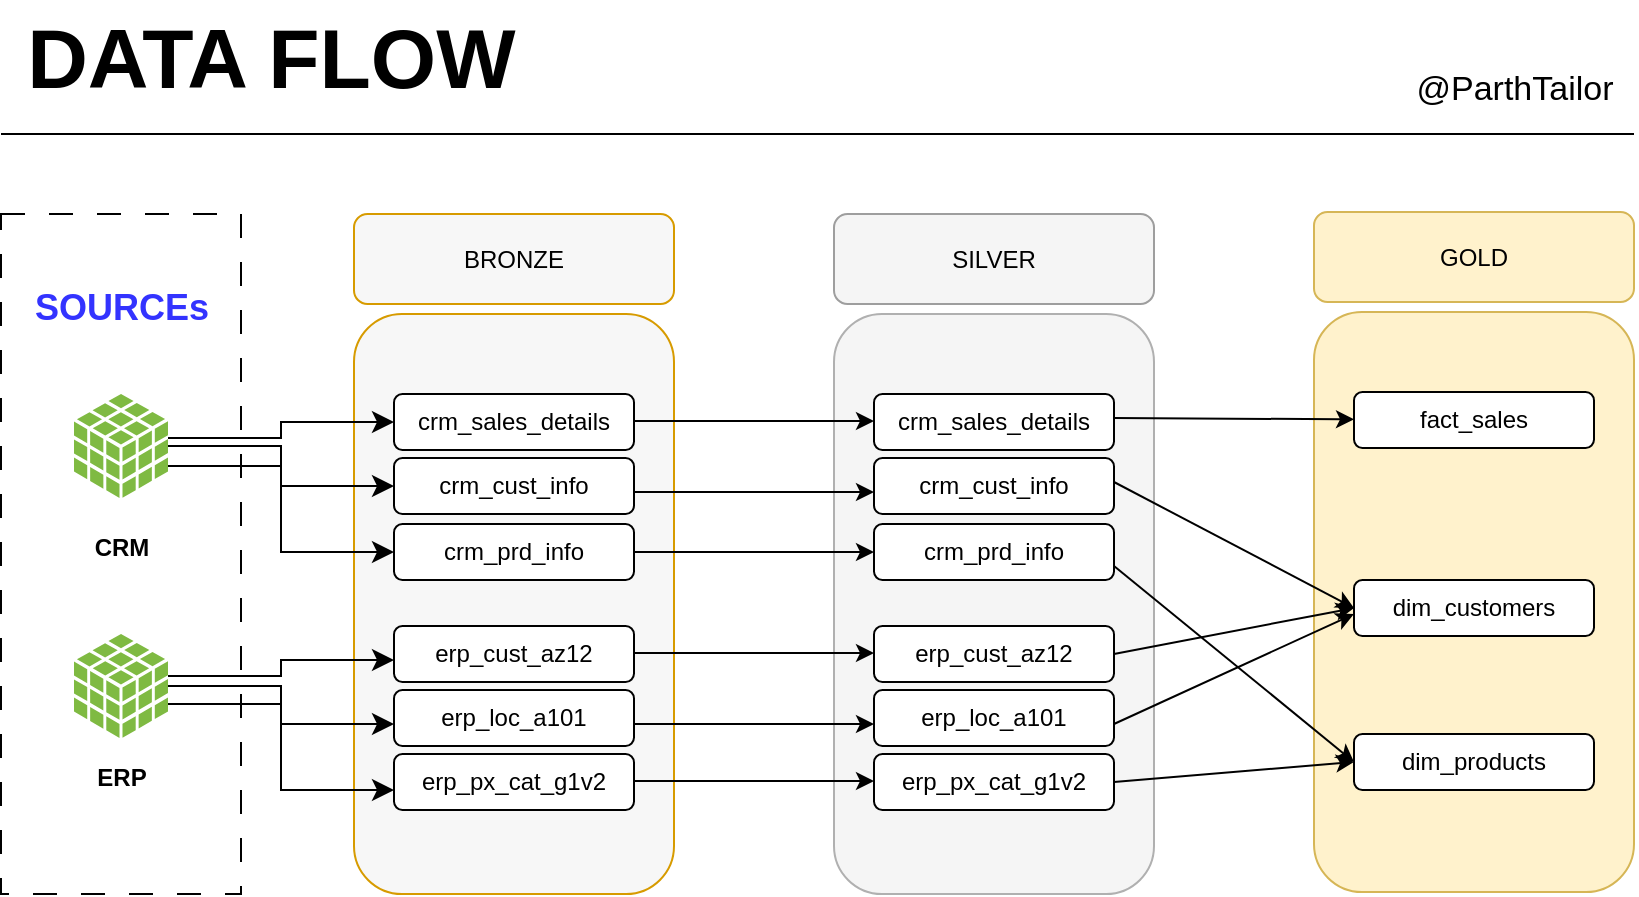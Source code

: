 <mxfile version="27.0.5">
  <diagram name="Page-1" id="qD4dpsAiRc_fLkRLtmph">
    <mxGraphModel dx="1042" dy="634" grid="1" gridSize="10" guides="1" tooltips="1" connect="1" arrows="1" fold="1" page="1" pageScale="1" pageWidth="1100" pageHeight="850" math="0" shadow="0">
      <root>
        <mxCell id="0" />
        <mxCell id="1" parent="0" />
        <mxCell id="merBDp5Z0AqTk0g_Nte9-1" value="&lt;b&gt;&lt;font style=&quot;font-size: 18px; color: rgb(51, 51, 255);&quot;&gt;SOURCEs&lt;/font&gt;&lt;/b&gt;&lt;div&gt;&lt;br&gt;&lt;/div&gt;&lt;div&gt;&lt;br&gt;&lt;/div&gt;&lt;div&gt;&lt;br&gt;&lt;/div&gt;&lt;div&gt;&lt;br&gt;&lt;/div&gt;&lt;div&gt;&lt;br&gt;&lt;/div&gt;&lt;div&gt;&lt;br&gt;&lt;/div&gt;&lt;div&gt;&lt;br&gt;&lt;/div&gt;&lt;div&gt;&lt;b&gt;CRM&lt;/b&gt;&lt;/div&gt;&lt;div&gt;&lt;br&gt;&lt;/div&gt;&lt;div&gt;&lt;br&gt;&lt;/div&gt;&lt;div&gt;&lt;br&gt;&lt;/div&gt;&lt;div&gt;&lt;br&gt;&lt;/div&gt;&lt;div&gt;&lt;br&gt;&lt;/div&gt;&lt;div&gt;&lt;br&gt;&lt;/div&gt;&lt;div&gt;&lt;br&gt;&lt;/div&gt;&lt;div&gt;&lt;b&gt;ERP&lt;/b&gt;&lt;/div&gt;&lt;div&gt;&lt;br&gt;&lt;/div&gt;" style="rounded=0;whiteSpace=wrap;html=1;dashed=1;dashPattern=12 12;" parent="1" vertex="1">
          <mxGeometry x="53.5" y="170" width="120" height="340" as="geometry" />
        </mxCell>
        <mxCell id="merBDp5Z0AqTk0g_Nte9-2" value="" style="sketch=0;shadow=0;dashed=0;html=1;strokeColor=none;labelPosition=center;verticalLabelPosition=bottom;verticalAlign=top;outlineConnect=0;align=center;shape=mxgraph.office.databases.database_cube;fillColor=#7FBA42;" parent="1" vertex="1">
          <mxGeometry x="90" y="380" width="47" height="52" as="geometry" />
        </mxCell>
        <mxCell id="merBDp5Z0AqTk0g_Nte9-3" value="" style="sketch=0;shadow=0;dashed=0;html=1;strokeColor=none;labelPosition=center;verticalLabelPosition=bottom;verticalAlign=top;outlineConnect=0;align=center;shape=mxgraph.office.databases.database_cube;fillColor=#7FBA42;" parent="1" vertex="1">
          <mxGeometry x="90" y="260" width="47" height="52" as="geometry" />
        </mxCell>
        <mxCell id="merBDp5Z0AqTk0g_Nte9-5" value="" style="rounded=1;whiteSpace=wrap;html=1;fillColor=light-dark(#f7f7f7, #36210a);strokeColor=#d79b00;" parent="1" vertex="1">
          <mxGeometry x="230" y="220" width="160" height="290" as="geometry" />
        </mxCell>
        <mxCell id="merBDp5Z0AqTk0g_Nte9-6" value="BRONZE" style="rounded=1;whiteSpace=wrap;html=1;fillColor=light-dark(#f7f7f7, #36210a);strokeColor=#d79b00;" parent="1" vertex="1">
          <mxGeometry x="230" y="170" width="160" height="45" as="geometry" />
        </mxCell>
        <mxCell id="merBDp5Z0AqTk0g_Nte9-7" value="crm_sales_details" style="rounded=1;whiteSpace=wrap;html=1;" parent="1" vertex="1">
          <mxGeometry x="250" y="260" width="120" height="28" as="geometry" />
        </mxCell>
        <mxCell id="merBDp5Z0AqTk0g_Nte9-8" value="crm_cust_info" style="rounded=1;whiteSpace=wrap;html=1;" parent="1" vertex="1">
          <mxGeometry x="250" y="292" width="120" height="28" as="geometry" />
        </mxCell>
        <mxCell id="merBDp5Z0AqTk0g_Nte9-9" value="erp_px_cat_g1v2" style="rounded=1;whiteSpace=wrap;html=1;" parent="1" vertex="1">
          <mxGeometry x="250" y="440" width="120" height="28" as="geometry" />
        </mxCell>
        <mxCell id="merBDp5Z0AqTk0g_Nte9-11" value="erp_cust_az12" style="rounded=1;whiteSpace=wrap;html=1;" parent="1" vertex="1">
          <mxGeometry x="250" y="376" width="120" height="28" as="geometry" />
        </mxCell>
        <mxCell id="merBDp5Z0AqTk0g_Nte9-12" value="erp_loc_a101" style="rounded=1;whiteSpace=wrap;html=1;" parent="1" vertex="1">
          <mxGeometry x="250" y="408" width="120" height="28" as="geometry" />
        </mxCell>
        <mxCell id="merBDp5Z0AqTk0g_Nte9-13" value="crm_prd_info" style="rounded=1;whiteSpace=wrap;html=1;" parent="1" vertex="1">
          <mxGeometry x="250" y="325" width="120" height="28" as="geometry" />
        </mxCell>
        <mxCell id="merBDp5Z0AqTk0g_Nte9-22" value="" style="rounded=1;whiteSpace=wrap;html=1;fillColor=#fff2cc;strokeColor=#d6b656;" parent="1" vertex="1">
          <mxGeometry x="710" y="219" width="160" height="290" as="geometry" />
        </mxCell>
        <mxCell id="merBDp5Z0AqTk0g_Nte9-23" value="GOLD" style="rounded=1;whiteSpace=wrap;html=1;fillColor=#fff2cc;strokeColor=#d6b656;" parent="1" vertex="1">
          <mxGeometry x="710" y="169" width="160" height="45" as="geometry" />
        </mxCell>
        <mxCell id="merBDp5Z0AqTk0g_Nte9-24" value="fact_sales" style="rounded=1;whiteSpace=wrap;html=1;" parent="1" vertex="1">
          <mxGeometry x="730" y="259" width="120" height="28" as="geometry" />
        </mxCell>
        <mxCell id="merBDp5Z0AqTk0g_Nte9-28" value="dim_products" style="rounded=1;whiteSpace=wrap;html=1;" parent="1" vertex="1">
          <mxGeometry x="730" y="430" width="120" height="28" as="geometry" />
        </mxCell>
        <mxCell id="merBDp5Z0AqTk0g_Nte9-29" value="dim_customers" style="rounded=1;whiteSpace=wrap;html=1;" parent="1" vertex="1">
          <mxGeometry x="730" y="353" width="120" height="28" as="geometry" />
        </mxCell>
        <mxCell id="merBDp5Z0AqTk0g_Nte9-30" value="" style="rounded=1;whiteSpace=wrap;html=1;" parent="1" vertex="1">
          <mxGeometry x="480" y="250" width="120" height="28" as="geometry" />
        </mxCell>
        <mxCell id="merBDp5Z0AqTk0g_Nte9-31" value="" style="rounded=1;whiteSpace=wrap;html=1;" parent="1" vertex="1">
          <mxGeometry x="480" y="282" width="120" height="28" as="geometry" />
        </mxCell>
        <mxCell id="merBDp5Z0AqTk0g_Nte9-32" value="" style="rounded=1;whiteSpace=wrap;html=1;" parent="1" vertex="1">
          <mxGeometry x="480" y="430" width="120" height="28" as="geometry" />
        </mxCell>
        <mxCell id="merBDp5Z0AqTk0g_Nte9-33" value="" style="rounded=1;whiteSpace=wrap;html=1;" parent="1" vertex="1">
          <mxGeometry x="480" y="366" width="120" height="28" as="geometry" />
        </mxCell>
        <mxCell id="merBDp5Z0AqTk0g_Nte9-34" value="" style="rounded=1;whiteSpace=wrap;html=1;" parent="1" vertex="1">
          <mxGeometry x="480" y="398" width="120" height="28" as="geometry" />
        </mxCell>
        <mxCell id="merBDp5Z0AqTk0g_Nte9-35" value="" style="rounded=1;whiteSpace=wrap;html=1;" parent="1" vertex="1">
          <mxGeometry x="480" y="315" width="120" height="28" as="geometry" />
        </mxCell>
        <mxCell id="merBDp5Z0AqTk0g_Nte9-36" value="" style="rounded=1;whiteSpace=wrap;html=1;fillColor=#f5f5f5;strokeColor=light-dark(#b0b0b0, #959595);gradientColor=none;" parent="1" vertex="1">
          <mxGeometry x="470" y="220" width="160" height="290" as="geometry" />
        </mxCell>
        <mxCell id="merBDp5Z0AqTk0g_Nte9-37" value="SILVER" style="rounded=1;whiteSpace=wrap;html=1;fillColor=#f5f5f5;strokeColor=light-dark(#9e9e9e, #959595);gradientColor=none;" parent="1" vertex="1">
          <mxGeometry x="470" y="170" width="160" height="45" as="geometry" />
        </mxCell>
        <mxCell id="merBDp5Z0AqTk0g_Nte9-38" value="crm_sales_details" style="rounded=1;whiteSpace=wrap;html=1;" parent="1" vertex="1">
          <mxGeometry x="490" y="260" width="120" height="28" as="geometry" />
        </mxCell>
        <mxCell id="merBDp5Z0AqTk0g_Nte9-39" value="crm_cust_info" style="rounded=1;whiteSpace=wrap;html=1;" parent="1" vertex="1">
          <mxGeometry x="490" y="292" width="120" height="28" as="geometry" />
        </mxCell>
        <mxCell id="merBDp5Z0AqTk0g_Nte9-40" value="erp_px_cat_g1v2" style="rounded=1;whiteSpace=wrap;html=1;" parent="1" vertex="1">
          <mxGeometry x="490" y="440" width="120" height="28" as="geometry" />
        </mxCell>
        <mxCell id="merBDp5Z0AqTk0g_Nte9-41" value="erp_cust_az12" style="rounded=1;whiteSpace=wrap;html=1;" parent="1" vertex="1">
          <mxGeometry x="490" y="376" width="120" height="28" as="geometry" />
        </mxCell>
        <mxCell id="merBDp5Z0AqTk0g_Nte9-42" value="erp_loc_a101" style="rounded=1;whiteSpace=wrap;html=1;" parent="1" vertex="1">
          <mxGeometry x="490" y="408" width="120" height="28" as="geometry" />
        </mxCell>
        <mxCell id="merBDp5Z0AqTk0g_Nte9-43" value="crm_prd_info" style="rounded=1;whiteSpace=wrap;html=1;" parent="1" vertex="1">
          <mxGeometry x="490" y="325" width="120" height="28" as="geometry" />
        </mxCell>
        <mxCell id="merBDp5Z0AqTk0g_Nte9-44" value="" style="endArrow=classic;html=1;rounded=0;exitX=1;exitY=0.5;exitDx=0;exitDy=0;entryX=0;entryY=0.5;entryDx=0;entryDy=0;" parent="1" source="merBDp5Z0AqTk0g_Nte9-40" target="merBDp5Z0AqTk0g_Nte9-28" edge="1">
          <mxGeometry width="50" height="50" relative="1" as="geometry">
            <mxPoint x="690" y="460" as="sourcePoint" />
            <mxPoint x="740" y="410" as="targetPoint" />
          </mxGeometry>
        </mxCell>
        <mxCell id="merBDp5Z0AqTk0g_Nte9-45" value="" style="endArrow=classic;html=1;rounded=0;exitX=1;exitY=0.75;exitDx=0;exitDy=0;entryX=0;entryY=0.5;entryDx=0;entryDy=0;" parent="1" source="merBDp5Z0AqTk0g_Nte9-43" target="merBDp5Z0AqTk0g_Nte9-28" edge="1">
          <mxGeometry width="50" height="50" relative="1" as="geometry">
            <mxPoint x="620" y="464" as="sourcePoint" />
            <mxPoint x="730" y="440" as="targetPoint" />
          </mxGeometry>
        </mxCell>
        <mxCell id="merBDp5Z0AqTk0g_Nte9-46" value="" style="endArrow=classic;html=1;rounded=0;exitX=1;exitY=0.75;exitDx=0;exitDy=0;" parent="1" edge="1">
          <mxGeometry width="50" height="50" relative="1" as="geometry">
            <mxPoint x="610" y="304" as="sourcePoint" />
            <mxPoint x="730" y="367" as="targetPoint" />
          </mxGeometry>
        </mxCell>
        <mxCell id="merBDp5Z0AqTk0g_Nte9-47" value="" style="endArrow=classic;html=1;rounded=0;exitX=1;exitY=0.75;exitDx=0;exitDy=0;entryX=0;entryY=0.5;entryDx=0;entryDy=0;" parent="1" target="merBDp5Z0AqTk0g_Nte9-29" edge="1">
          <mxGeometry width="50" height="50" relative="1" as="geometry">
            <mxPoint x="610" y="390" as="sourcePoint" />
            <mxPoint x="730" y="484" as="targetPoint" />
          </mxGeometry>
        </mxCell>
        <mxCell id="merBDp5Z0AqTk0g_Nte9-48" value="" style="endArrow=classic;html=1;rounded=0;exitX=1;exitY=0.75;exitDx=0;exitDy=0;" parent="1" edge="1">
          <mxGeometry width="50" height="50" relative="1" as="geometry">
            <mxPoint x="610" y="425" as="sourcePoint" />
            <mxPoint x="730" y="370" as="targetPoint" />
          </mxGeometry>
        </mxCell>
        <mxCell id="merBDp5Z0AqTk0g_Nte9-49" value="" style="endArrow=classic;html=1;rounded=0;exitX=1;exitY=0.75;exitDx=0;exitDy=0;" parent="1" target="merBDp5Z0AqTk0g_Nte9-24" edge="1">
          <mxGeometry width="50" height="50" relative="1" as="geometry">
            <mxPoint x="610" y="272" as="sourcePoint" />
            <mxPoint x="730" y="366" as="targetPoint" />
          </mxGeometry>
        </mxCell>
        <mxCell id="merBDp5Z0AqTk0g_Nte9-50" value="" style="endArrow=none;html=1;rounded=0;" parent="1" edge="1">
          <mxGeometry width="50" height="50" relative="1" as="geometry">
            <mxPoint x="53.5" y="130" as="sourcePoint" />
            <mxPoint x="870" y="130" as="targetPoint" />
          </mxGeometry>
        </mxCell>
        <mxCell id="merBDp5Z0AqTk0g_Nte9-51" value="" style="edgeStyle=elbowEdgeStyle;elbow=horizontal;endArrow=classic;html=1;curved=0;rounded=0;endSize=8;startSize=8;entryX=0;entryY=0.5;entryDx=0;entryDy=0;" parent="1" target="merBDp5Z0AqTk0g_Nte9-7" edge="1">
          <mxGeometry width="50" height="50" relative="1" as="geometry">
            <mxPoint x="137" y="282" as="sourcePoint" />
            <mxPoint x="187" y="232" as="targetPoint" />
          </mxGeometry>
        </mxCell>
        <mxCell id="merBDp5Z0AqTk0g_Nte9-52" value="" style="edgeStyle=elbowEdgeStyle;elbow=horizontal;endArrow=classic;html=1;curved=0;rounded=0;endSize=8;startSize=8;entryX=0;entryY=0.5;entryDx=0;entryDy=0;" parent="1" target="merBDp5Z0AqTk0g_Nte9-13" edge="1">
          <mxGeometry width="50" height="50" relative="1" as="geometry">
            <mxPoint x="137" y="296" as="sourcePoint" />
            <mxPoint x="250" y="288" as="targetPoint" />
          </mxGeometry>
        </mxCell>
        <mxCell id="merBDp5Z0AqTk0g_Nte9-53" value="" style="edgeStyle=elbowEdgeStyle;elbow=horizontal;endArrow=classic;html=1;curved=0;rounded=0;endSize=8;startSize=8;entryX=0;entryY=0.5;entryDx=0;entryDy=0;" parent="1" source="merBDp5Z0AqTk0g_Nte9-3" target="merBDp5Z0AqTk0g_Nte9-8" edge="1">
          <mxGeometry width="50" height="50" relative="1" as="geometry">
            <mxPoint x="140" y="290" as="sourcePoint" />
            <mxPoint x="243" y="287" as="targetPoint" />
          </mxGeometry>
        </mxCell>
        <mxCell id="merBDp5Z0AqTk0g_Nte9-54" value="" style="edgeStyle=elbowEdgeStyle;elbow=horizontal;endArrow=classic;html=1;curved=0;rounded=0;endSize=8;startSize=8;entryX=0;entryY=0.5;entryDx=0;entryDy=0;" parent="1" edge="1">
          <mxGeometry width="50" height="50" relative="1" as="geometry">
            <mxPoint x="137" y="401" as="sourcePoint" />
            <mxPoint x="250" y="393" as="targetPoint" />
          </mxGeometry>
        </mxCell>
        <mxCell id="merBDp5Z0AqTk0g_Nte9-55" value="" style="edgeStyle=elbowEdgeStyle;elbow=horizontal;endArrow=classic;html=1;curved=0;rounded=0;endSize=8;startSize=8;entryX=0;entryY=0.5;entryDx=0;entryDy=0;" parent="1" edge="1">
          <mxGeometry width="50" height="50" relative="1" as="geometry">
            <mxPoint x="137" y="415" as="sourcePoint" />
            <mxPoint x="250" y="458" as="targetPoint" />
          </mxGeometry>
        </mxCell>
        <mxCell id="merBDp5Z0AqTk0g_Nte9-56" value="" style="edgeStyle=elbowEdgeStyle;elbow=horizontal;endArrow=classic;html=1;curved=0;rounded=0;endSize=8;startSize=8;entryX=0;entryY=0.5;entryDx=0;entryDy=0;" parent="1" source="merBDp5Z0AqTk0g_Nte9-2" edge="1">
          <mxGeometry width="50" height="50" relative="1" as="geometry">
            <mxPoint x="140" y="409" as="sourcePoint" />
            <mxPoint x="250" y="425" as="targetPoint" />
          </mxGeometry>
        </mxCell>
        <mxCell id="merBDp5Z0AqTk0g_Nte9-57" value="&lt;b&gt;&lt;font style=&quot;font-size: 42px;&quot;&gt;DATA FLOW&amp;nbsp;&lt;/font&gt;&lt;/b&gt;" style="text;html=1;align=center;verticalAlign=middle;resizable=0;points=[];autosize=1;strokeColor=none;fillColor=none;" parent="1" vertex="1">
          <mxGeometry x="53.5" y="63" width="280" height="60" as="geometry" />
        </mxCell>
        <mxCell id="merBDp5Z0AqTk0g_Nte9-58" value="&lt;font style=&quot;font-size: 17px;&quot;&gt;@ParthTailor&lt;/font&gt;" style="text;html=1;align=center;verticalAlign=middle;resizable=0;points=[];autosize=1;strokeColor=none;fillColor=none;" parent="1" vertex="1">
          <mxGeometry x="750" y="93" width="120" height="30" as="geometry" />
        </mxCell>
        <mxCell id="Gj4eeFKWlNTxLDTju4dx-3" value="" style="endArrow=classic;html=1;rounded=0;exitX=1;exitY=0.5;exitDx=0;exitDy=0;" parent="1" source="merBDp5Z0AqTk0g_Nte9-13" edge="1">
          <mxGeometry width="50" height="50" relative="1" as="geometry">
            <mxPoint x="370" y="335.5" as="sourcePoint" />
            <mxPoint x="490" y="339" as="targetPoint" />
          </mxGeometry>
        </mxCell>
        <mxCell id="Gj4eeFKWlNTxLDTju4dx-6" value="" style="endArrow=classic;html=1;rounded=0;exitX=1;exitY=0.5;exitDx=0;exitDy=0;" parent="1" edge="1">
          <mxGeometry width="50" height="50" relative="1" as="geometry">
            <mxPoint x="370" y="309" as="sourcePoint" />
            <mxPoint x="490" y="309" as="targetPoint" />
          </mxGeometry>
        </mxCell>
        <mxCell id="Gj4eeFKWlNTxLDTju4dx-7" value="" style="endArrow=classic;html=1;rounded=0;exitX=1;exitY=0.5;exitDx=0;exitDy=0;" parent="1" edge="1">
          <mxGeometry width="50" height="50" relative="1" as="geometry">
            <mxPoint x="370" y="273.5" as="sourcePoint" />
            <mxPoint x="490" y="273.5" as="targetPoint" />
          </mxGeometry>
        </mxCell>
        <mxCell id="Gj4eeFKWlNTxLDTju4dx-8" value="" style="endArrow=classic;html=1;rounded=0;exitX=1;exitY=0.5;exitDx=0;exitDy=0;" parent="1" edge="1">
          <mxGeometry width="50" height="50" relative="1" as="geometry">
            <mxPoint x="370" y="389.5" as="sourcePoint" />
            <mxPoint x="490" y="389.5" as="targetPoint" />
          </mxGeometry>
        </mxCell>
        <mxCell id="Gj4eeFKWlNTxLDTju4dx-9" value="" style="endArrow=classic;html=1;rounded=0;exitX=1;exitY=0.5;exitDx=0;exitDy=0;" parent="1" edge="1">
          <mxGeometry width="50" height="50" relative="1" as="geometry">
            <mxPoint x="370" y="425" as="sourcePoint" />
            <mxPoint x="490" y="425" as="targetPoint" />
          </mxGeometry>
        </mxCell>
        <mxCell id="Gj4eeFKWlNTxLDTju4dx-10" value="" style="endArrow=classic;html=1;rounded=0;exitX=1;exitY=0.5;exitDx=0;exitDy=0;" parent="1" edge="1">
          <mxGeometry width="50" height="50" relative="1" as="geometry">
            <mxPoint x="370" y="453.5" as="sourcePoint" />
            <mxPoint x="490" y="453.5" as="targetPoint" />
          </mxGeometry>
        </mxCell>
      </root>
    </mxGraphModel>
  </diagram>
</mxfile>
